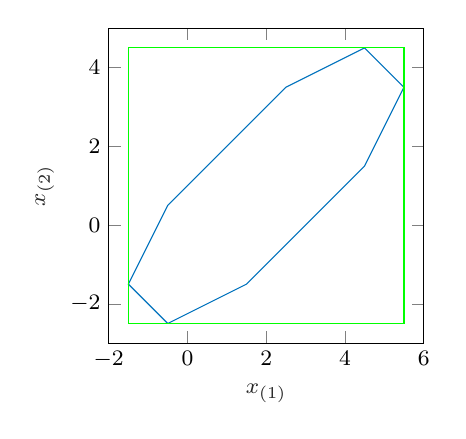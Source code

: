 % This file was created by matlab2tikz.
%
\definecolor{mycolor1}{rgb}{0.0,0.447,0.741}%
%
\begin{tikzpicture}
\footnotesize

\begin{axis}[%
width=4cm,
height=4cm,
at={(0in,0in)},
scale only axis,
xmin=-2,
xmax=6,
xlabel style={font=\color{white!15!black}},
xlabel={$x_{(1)}$},
ymin=-3,
ymax=5,
ylabel style={font=\color{white!15!black}},
ylabel={$x_{(2)}$},
axis background/.style={fill=white}
]
\addplot [color=mycolor1, forget plot]
  table[row sep=crcr]{%
-0.5	-2.5\\
1.5	-1.5\\
4.5	1.5\\
5.5	3.5\\
4.5	4.5\\
2.5	3.5\\
-0.5	0.5\\
-1.5	-1.5\\
-0.5	-2.5\\
};
\addplot [color=green, forget plot]
  table[row sep=crcr]{%
-1.5	-2.5\\
5.5	-2.5\\
5.5	4.5\\
-1.5	4.5\\
-1.5	-2.5\\
};
\end{axis}
\end{tikzpicture}%